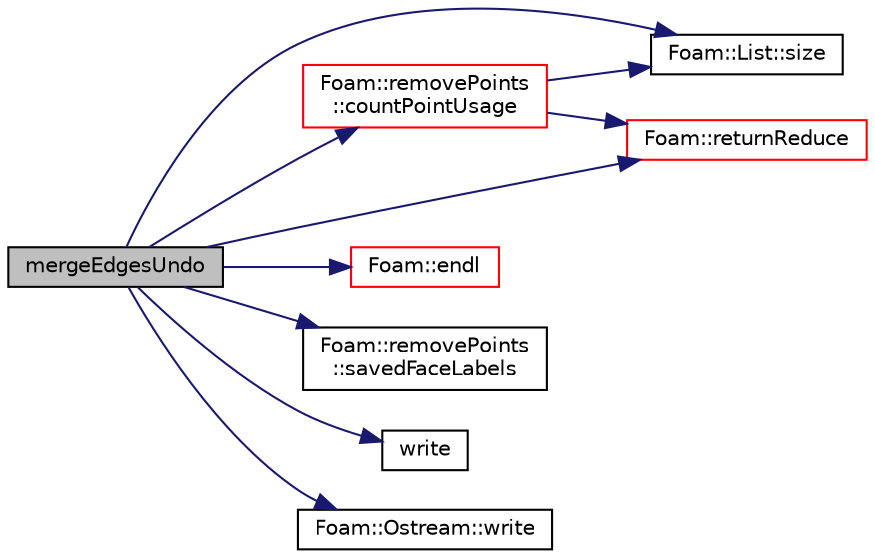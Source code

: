 digraph "mergeEdgesUndo"
{
  bgcolor="transparent";
  edge [fontname="Helvetica",fontsize="10",labelfontname="Helvetica",labelfontsize="10"];
  node [fontname="Helvetica",fontsize="10",shape=record];
  rankdir="LR";
  Node15398 [label="mergeEdgesUndo",height=0.2,width=0.4,color="black", fillcolor="grey75", style="filled", fontcolor="black"];
  Node15398 -> Node15399 [color="midnightblue",fontsize="10",style="solid",fontname="Helvetica"];
  Node15399 [label="Foam::removePoints\l::countPointUsage",height=0.2,width=0.4,color="red",URL="$a22485.html#a1ebf47520484c4d57ed98c8e41db43d9",tooltip="Mark in pointCanBeDeleted the points that can be deleted. "];
  Node15399 -> Node15409 [color="midnightblue",fontsize="10",style="solid",fontname="Helvetica"];
  Node15409 [label="Foam::List::size",height=0.2,width=0.4,color="black",URL="$a26833.html#a8a5f6fa29bd4b500caf186f60245b384",tooltip="Override size to be inconsistent with allocated storage. "];
  Node15399 -> Node15460 [color="midnightblue",fontsize="10",style="solid",fontname="Helvetica"];
  Node15460 [label="Foam::returnReduce",height=0.2,width=0.4,color="red",URL="$a21851.html#a8d528a67d2a9c6fe4fb94bc86872624b"];
  Node15398 -> Node15419 [color="midnightblue",fontsize="10",style="solid",fontname="Helvetica"];
  Node15419 [label="Foam::endl",height=0.2,width=0.4,color="red",URL="$a21851.html#a2db8fe02a0d3909e9351bb4275b23ce4",tooltip="Add newline and flush stream. "];
  Node15398 -> Node15460 [color="midnightblue",fontsize="10",style="solid",fontname="Helvetica"];
  Node15398 -> Node15804 [color="midnightblue",fontsize="10",style="solid",fontname="Helvetica"];
  Node15804 [label="Foam::removePoints\l::savedFaceLabels",height=0.2,width=0.4,color="black",URL="$a22485.html#ad49edd0ba0c172415221ddbf58aacd13",tooltip="If undoable: affected face labels. Already restored faces. "];
  Node15398 -> Node15409 [color="midnightblue",fontsize="10",style="solid",fontname="Helvetica"];
  Node15398 -> Node15805 [color="midnightblue",fontsize="10",style="solid",fontname="Helvetica"];
  Node15805 [label="write",height=0.2,width=0.4,color="black",URL="$a20072.html#a8f30b3c2179b03a7acf273e9dea43342"];
  Node15398 -> Node15680 [color="midnightblue",fontsize="10",style="solid",fontname="Helvetica"];
  Node15680 [label="Foam::Ostream::write",height=0.2,width=0.4,color="black",URL="$a27345.html#a81a19ad9e4098b4701cc8bab9a59d78b",tooltip="Write next token to stream. "];
}
